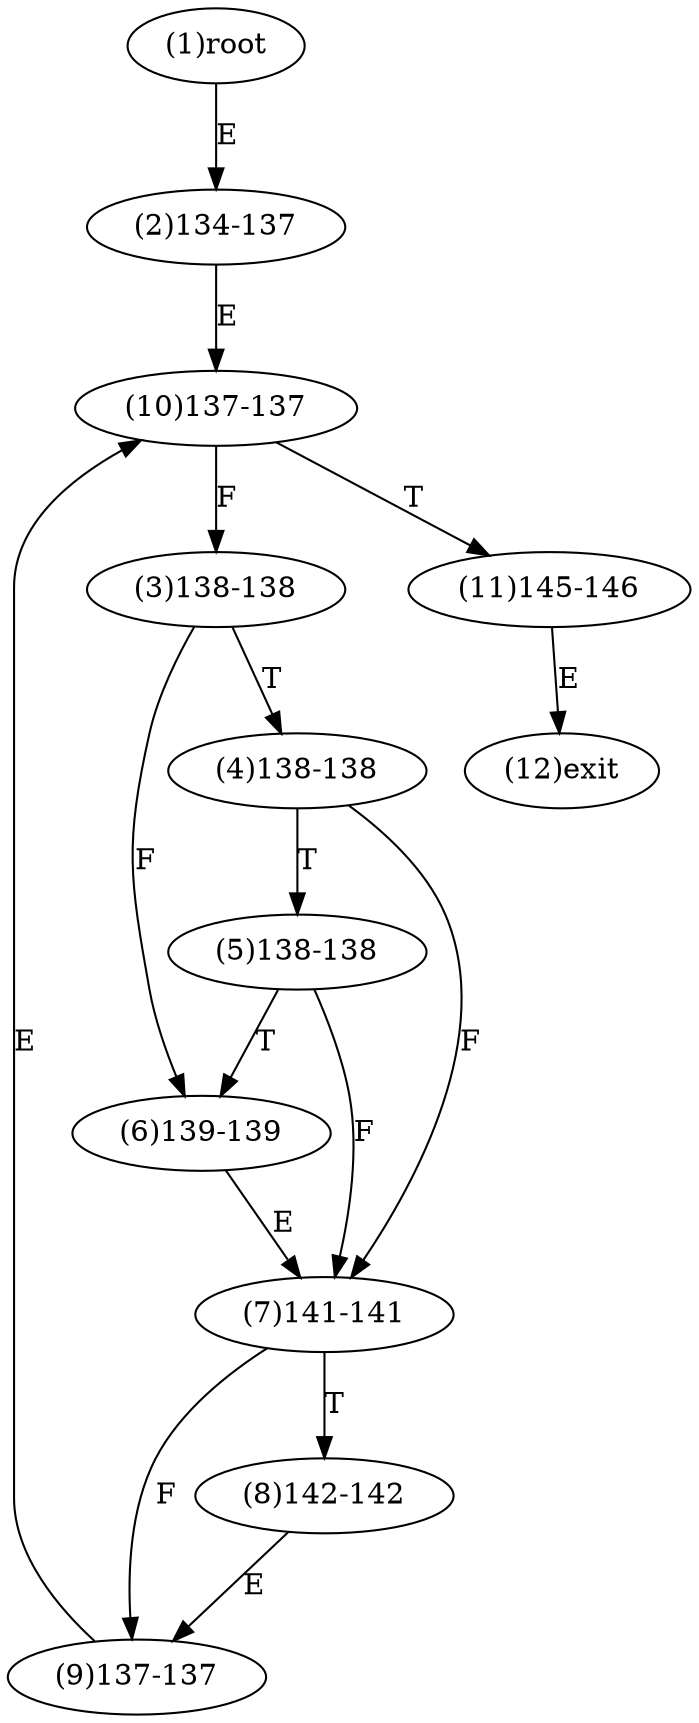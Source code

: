 digraph "" { 
1[ label="(1)root"];
2[ label="(2)134-137"];
3[ label="(3)138-138"];
4[ label="(4)138-138"];
5[ label="(5)138-138"];
6[ label="(6)139-139"];
7[ label="(7)141-141"];
8[ label="(8)142-142"];
9[ label="(9)137-137"];
10[ label="(10)137-137"];
11[ label="(11)145-146"];
12[ label="(12)exit"];
1->2[ label="E"];
2->10[ label="E"];
3->6[ label="F"];
3->4[ label="T"];
4->7[ label="F"];
4->5[ label="T"];
5->7[ label="F"];
5->6[ label="T"];
6->7[ label="E"];
7->9[ label="F"];
7->8[ label="T"];
8->9[ label="E"];
9->10[ label="E"];
10->3[ label="F"];
10->11[ label="T"];
11->12[ label="E"];
}